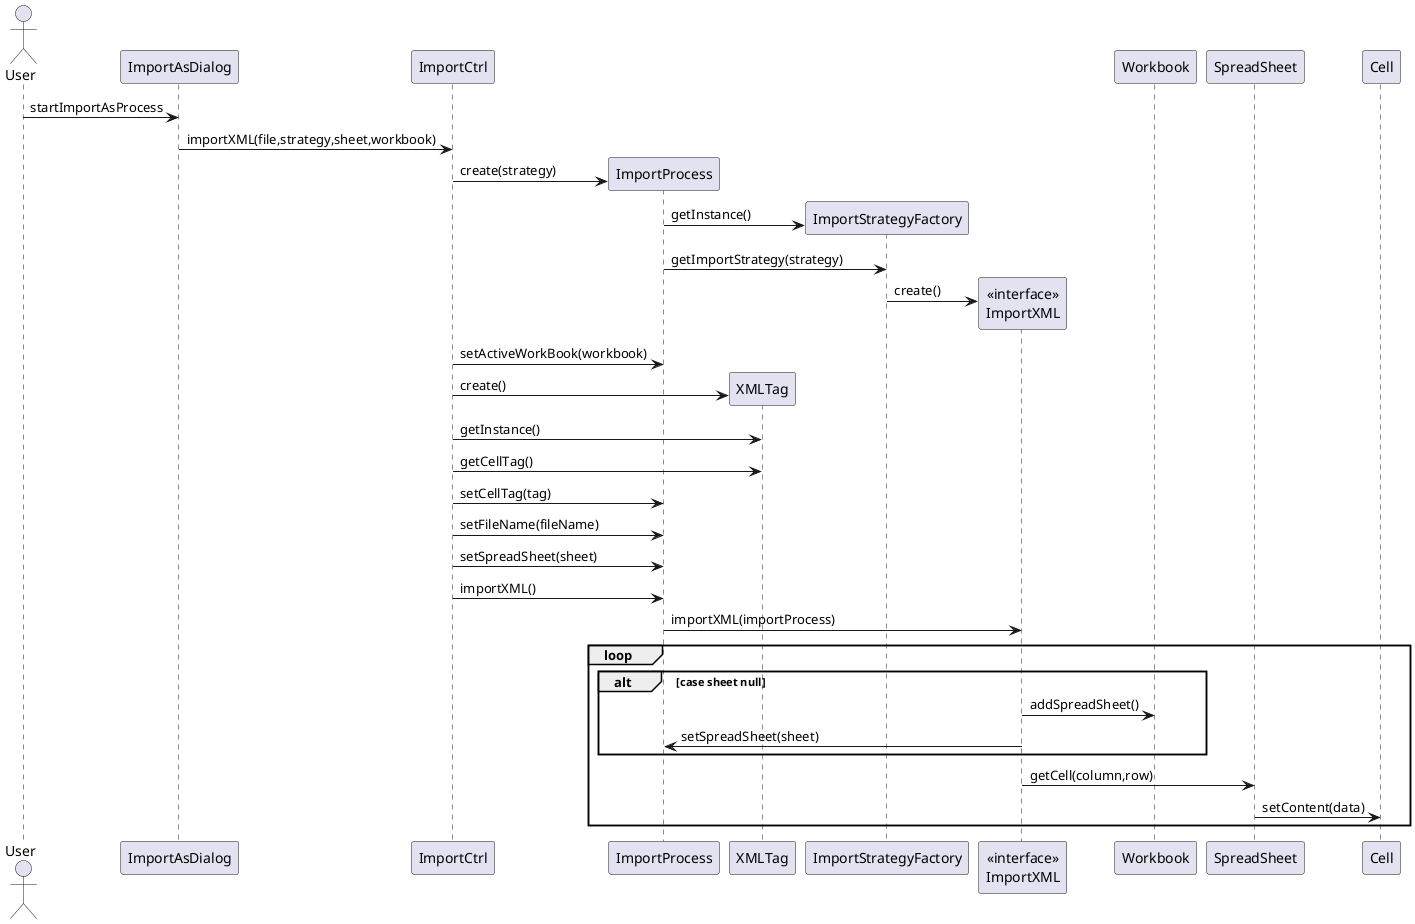 @startuml doc-files/core08_02_design.png

 actor User
 participant "ImportAsDialog" as UI
 participant "ImportCtrl" as ctrl
 participant "ImportProcess" as process
 participant "XMLTag" as tag
 participant "ImportStrategyFactory" as strategyFactory
 participant "<<interface>>\nImportXML" as strategy
 participant "Workbook" as Workbook
 participant "SpreadSheet" as spreadsheet
 participant "Cell" as cell

User -> UI : startImportAsProcess
UI -> ctrl : importXML(file,strategy,sheet,workbook)
create process
ctrl -> process : create(strategy)
create strategyFactory
process -> strategyFactory : getInstance()
process -> strategyFactory : getImportStrategy(strategy)
create strategy
strategyFactory -> strategy : create()
ctrl -> process : setActiveWorkBook(workbook)
create tag
ctrl -> tag : create()
ctrl -> tag : getInstance()
ctrl -> tag : getCellTag()
ctrl -> process : setCellTag(tag)
ctrl -> process : setFileName(fileName)
ctrl -> process : setSpreadSheet(sheet)
ctrl -> process : importXML()
process -> strategy : importXML(importProcess)
loop
alt case sheet null
strategy -> Workbook : addSpreadSheet()
strategy -> process : setSpreadSheet(sheet)
end
strategy -> spreadsheet : getCell(column,row)
spreadsheet -> cell : setContent(data)
end loop

@enduml